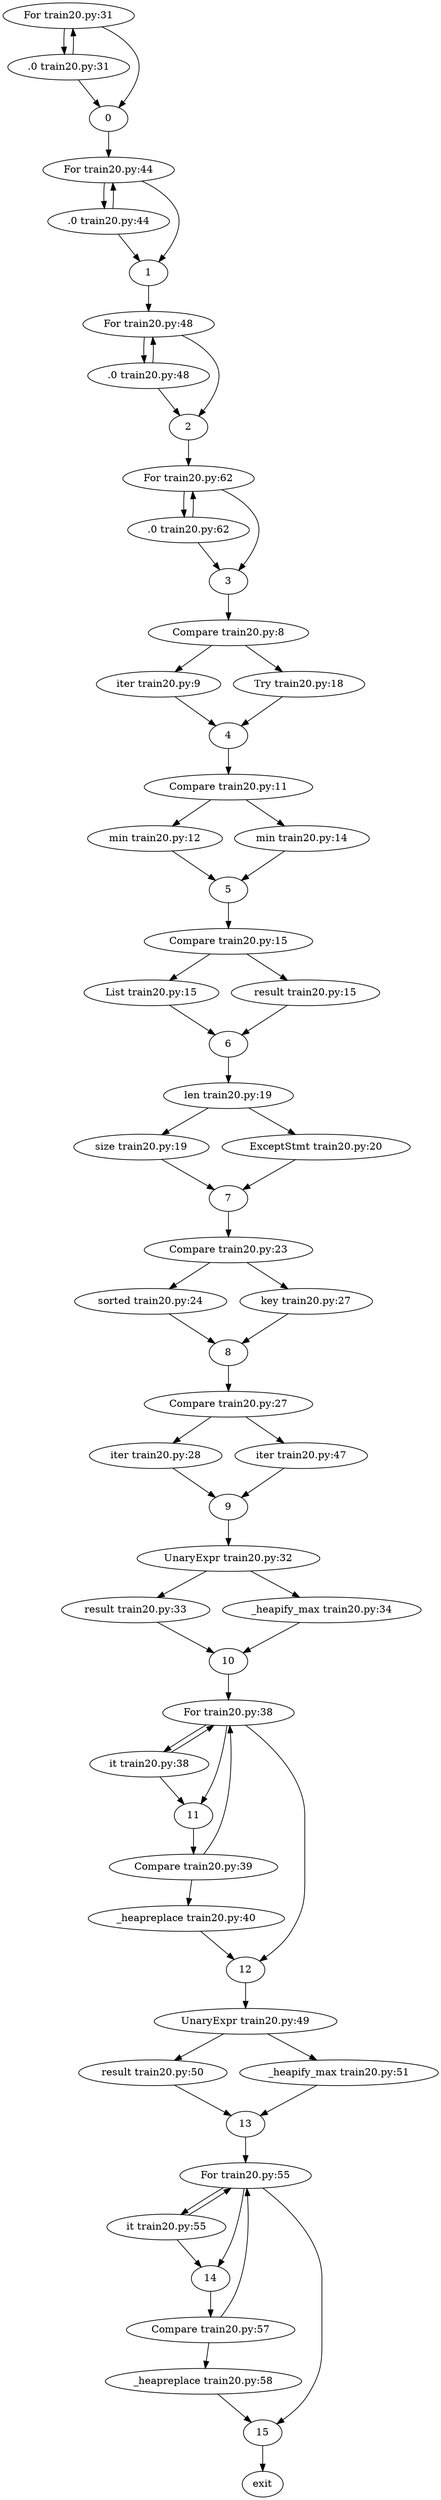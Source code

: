 strict digraph {"For train20.py:31" -> ".0 train20.py:31"
-> "0"
".0 train20.py:31" -> "For train20.py:31"
-> "0"
->
"For train20.py:44" -> ".0 train20.py:44"
-> "1"
".0 train20.py:44" -> "For train20.py:44"
-> "1"
->
"For train20.py:48" -> ".0 train20.py:48"
-> "2"
".0 train20.py:48" -> "For train20.py:48"
-> "2"
->
"For train20.py:62" -> ".0 train20.py:62"
-> "3"
".0 train20.py:62" -> "For train20.py:62"
-> "3"
->
"Compare train20.py:8" -> "iter train20.py:9"
-> "4"
"Compare train20.py:8" -> "Try train20.py:18"
-> "4"
->
"Compare train20.py:11" -> "min train20.py:12"
-> "5"
"Compare train20.py:11" -> "min train20.py:14"
-> "5"
->
"Compare train20.py:15" -> "List train20.py:15"
-> "6"
"Compare train20.py:15" -> "result train20.py:15"
-> "6"
->
"len train20.py:19" -> "size train20.py:19"
-> "7"
"len train20.py:19" -> "ExceptStmt train20.py:20"
-> "7"
->
"Compare train20.py:23" -> "sorted train20.py:24"
-> "8"
"Compare train20.py:23" -> "key train20.py:27"
-> "8"
->
"Compare train20.py:27" -> "iter train20.py:28"
-> "9"
"Compare train20.py:27" -> "iter train20.py:47"
-> "9"
->
"UnaryExpr train20.py:32" -> "result train20.py:33"
-> "10"
"UnaryExpr train20.py:32" -> "_heapify_max train20.py:34"
-> "10"
->
"For train20.py:38" -> "it train20.py:38"
-> "11"
"it train20.py:38" -> "For train20.py:38"
-> "11"
->
"Compare train20.py:39" -> "_heapreplace train20.py:40"
-> "12"
"Compare train20.py:39" -> "For train20.py:38"
-> "12"
->
"UnaryExpr train20.py:49" -> "result train20.py:50"
-> "13"
"UnaryExpr train20.py:49" -> "_heapify_max train20.py:51"
-> "13"
->
"For train20.py:55" -> "it train20.py:55"
-> "14"
"it train20.py:55" -> "For train20.py:55"
-> "14"
->
"Compare train20.py:57" -> "_heapreplace train20.py:58"
-> "15"
"Compare train20.py:57" -> "For train20.py:55"
-> "15"
->
exit
}
